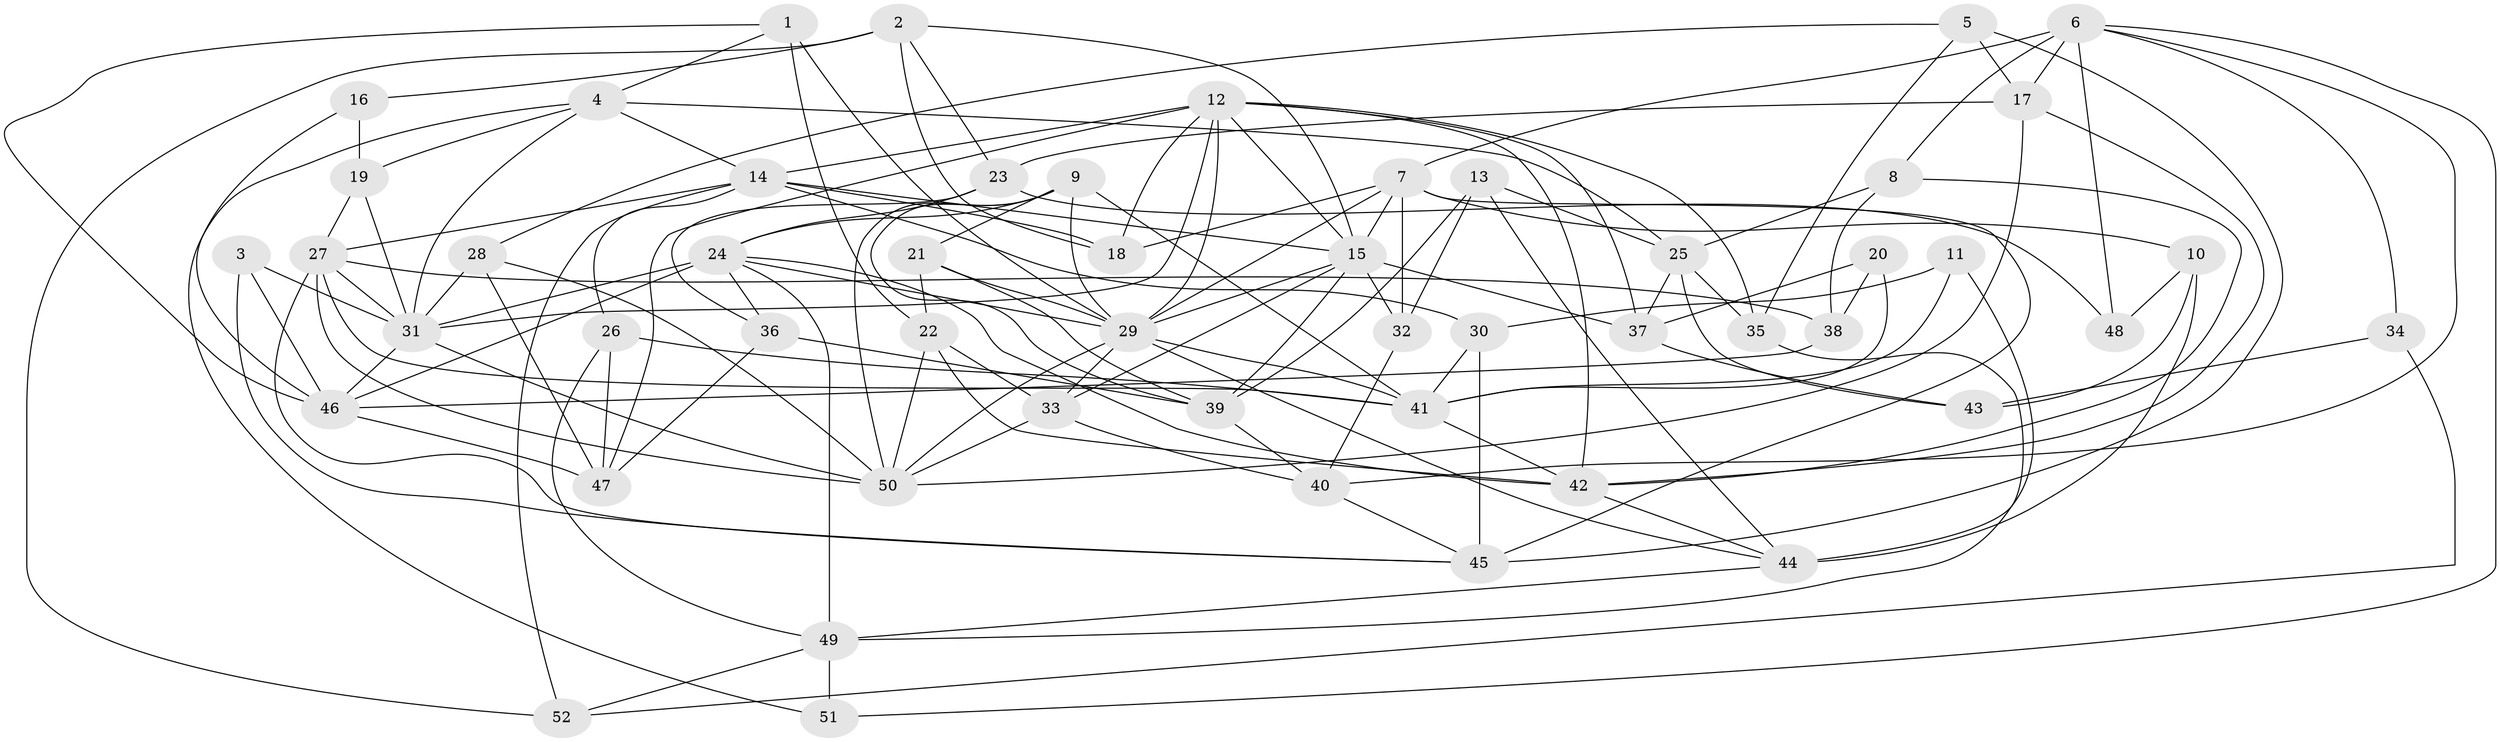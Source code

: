 // original degree distribution, {4: 0.32038834951456313, 8: 0.019417475728155338, 5: 0.1553398058252427, 6: 0.08737864077669903, 2: 0.14563106796116504, 3: 0.23300970873786409, 7: 0.038834951456310676}
// Generated by graph-tools (version 1.1) at 2025/01/03/09/25 03:01:58]
// undirected, 52 vertices, 138 edges
graph export_dot {
graph [start="1"]
  node [color=gray90,style=filled];
  1;
  2;
  3;
  4;
  5;
  6;
  7;
  8;
  9;
  10;
  11;
  12;
  13;
  14;
  15;
  16;
  17;
  18;
  19;
  20;
  21;
  22;
  23;
  24;
  25;
  26;
  27;
  28;
  29;
  30;
  31;
  32;
  33;
  34;
  35;
  36;
  37;
  38;
  39;
  40;
  41;
  42;
  43;
  44;
  45;
  46;
  47;
  48;
  49;
  50;
  51;
  52;
  1 -- 4 [weight=1.0];
  1 -- 22 [weight=1.0];
  1 -- 29 [weight=1.0];
  1 -- 46 [weight=1.0];
  2 -- 15 [weight=1.0];
  2 -- 16 [weight=1.0];
  2 -- 18 [weight=1.0];
  2 -- 23 [weight=1.0];
  2 -- 52 [weight=1.0];
  3 -- 31 [weight=1.0];
  3 -- 45 [weight=1.0];
  3 -- 46 [weight=1.0];
  4 -- 14 [weight=1.0];
  4 -- 19 [weight=1.0];
  4 -- 25 [weight=1.0];
  4 -- 31 [weight=1.0];
  4 -- 51 [weight=1.0];
  5 -- 17 [weight=1.0];
  5 -- 28 [weight=1.0];
  5 -- 35 [weight=1.0];
  5 -- 45 [weight=1.0];
  6 -- 7 [weight=2.0];
  6 -- 8 [weight=1.0];
  6 -- 17 [weight=1.0];
  6 -- 34 [weight=1.0];
  6 -- 40 [weight=1.0];
  6 -- 48 [weight=1.0];
  6 -- 51 [weight=1.0];
  7 -- 10 [weight=1.0];
  7 -- 15 [weight=1.0];
  7 -- 18 [weight=1.0];
  7 -- 29 [weight=1.0];
  7 -- 32 [weight=1.0];
  7 -- 45 [weight=2.0];
  8 -- 25 [weight=1.0];
  8 -- 38 [weight=1.0];
  8 -- 42 [weight=1.0];
  9 -- 21 [weight=1.0];
  9 -- 24 [weight=1.0];
  9 -- 29 [weight=1.0];
  9 -- 39 [weight=1.0];
  9 -- 41 [weight=1.0];
  9 -- 50 [weight=1.0];
  10 -- 43 [weight=1.0];
  10 -- 44 [weight=1.0];
  10 -- 48 [weight=1.0];
  11 -- 30 [weight=1.0];
  11 -- 41 [weight=1.0];
  11 -- 44 [weight=1.0];
  12 -- 14 [weight=1.0];
  12 -- 15 [weight=1.0];
  12 -- 18 [weight=1.0];
  12 -- 29 [weight=1.0];
  12 -- 31 [weight=1.0];
  12 -- 35 [weight=1.0];
  12 -- 37 [weight=1.0];
  12 -- 42 [weight=1.0];
  12 -- 47 [weight=1.0];
  13 -- 25 [weight=1.0];
  13 -- 32 [weight=1.0];
  13 -- 39 [weight=1.0];
  13 -- 44 [weight=1.0];
  14 -- 15 [weight=1.0];
  14 -- 18 [weight=1.0];
  14 -- 26 [weight=1.0];
  14 -- 27 [weight=1.0];
  14 -- 30 [weight=2.0];
  14 -- 52 [weight=1.0];
  15 -- 29 [weight=1.0];
  15 -- 32 [weight=1.0];
  15 -- 33 [weight=1.0];
  15 -- 37 [weight=1.0];
  15 -- 39 [weight=1.0];
  16 -- 19 [weight=1.0];
  16 -- 46 [weight=1.0];
  17 -- 23 [weight=2.0];
  17 -- 42 [weight=1.0];
  17 -- 50 [weight=1.0];
  19 -- 27 [weight=1.0];
  19 -- 31 [weight=1.0];
  20 -- 37 [weight=1.0];
  20 -- 38 [weight=1.0];
  20 -- 41 [weight=1.0];
  21 -- 22 [weight=1.0];
  21 -- 29 [weight=1.0];
  21 -- 39 [weight=1.0];
  22 -- 33 [weight=1.0];
  22 -- 42 [weight=1.0];
  22 -- 50 [weight=1.0];
  23 -- 24 [weight=1.0];
  23 -- 36 [weight=1.0];
  23 -- 48 [weight=1.0];
  24 -- 29 [weight=1.0];
  24 -- 31 [weight=1.0];
  24 -- 36 [weight=1.0];
  24 -- 42 [weight=1.0];
  24 -- 46 [weight=3.0];
  24 -- 49 [weight=1.0];
  25 -- 35 [weight=1.0];
  25 -- 37 [weight=1.0];
  25 -- 43 [weight=1.0];
  26 -- 41 [weight=1.0];
  26 -- 47 [weight=1.0];
  26 -- 49 [weight=1.0];
  27 -- 31 [weight=1.0];
  27 -- 38 [weight=2.0];
  27 -- 41 [weight=1.0];
  27 -- 45 [weight=1.0];
  27 -- 50 [weight=1.0];
  28 -- 31 [weight=1.0];
  28 -- 47 [weight=1.0];
  28 -- 50 [weight=2.0];
  29 -- 33 [weight=1.0];
  29 -- 41 [weight=1.0];
  29 -- 44 [weight=1.0];
  29 -- 50 [weight=1.0];
  30 -- 41 [weight=1.0];
  30 -- 45 [weight=2.0];
  31 -- 46 [weight=1.0];
  31 -- 50 [weight=1.0];
  32 -- 40 [weight=1.0];
  33 -- 40 [weight=1.0];
  33 -- 50 [weight=1.0];
  34 -- 43 [weight=1.0];
  34 -- 52 [weight=1.0];
  35 -- 49 [weight=1.0];
  36 -- 39 [weight=1.0];
  36 -- 47 [weight=1.0];
  37 -- 43 [weight=1.0];
  38 -- 46 [weight=1.0];
  39 -- 40 [weight=1.0];
  40 -- 45 [weight=1.0];
  41 -- 42 [weight=3.0];
  42 -- 44 [weight=1.0];
  44 -- 49 [weight=1.0];
  46 -- 47 [weight=1.0];
  49 -- 51 [weight=1.0];
  49 -- 52 [weight=1.0];
}
